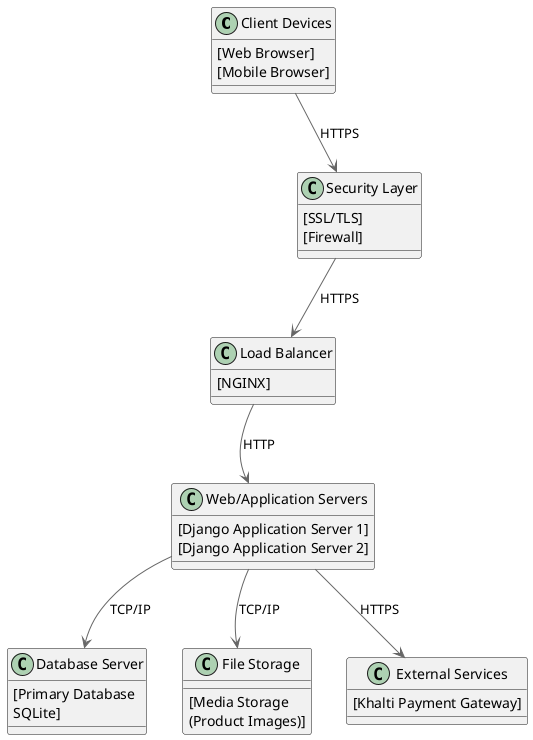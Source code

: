@startuml Hardware Architecture

skinparam backgroundColor white
skinparam handwritten false
skinparam monochrome false
skinparam shadowing false
skinparam defaultFontName Arial
skinparam ArrowColor #666666

!define RECTANGLE class

RECTANGLE "Client Devices" as client {
    [Web Browser]
    [Mobile Browser]
}

RECTANGLE "Load Balancer" as lb {
    [NGINX]
}

RECTANGLE "Web/Application Servers" as web {
    [Django Application Server 1]
    [Django Application Server 2]
}

RECTANGLE "Database Server" as db {
    [Primary Database\nSQLite]
}

RECTANGLE "File Storage" as storage {
    [Media Storage\n(Product Images)]
}

RECTANGLE "External Services" as external {
    [Khalti Payment Gateway]
}

RECTANGLE "Security Layer" as security {
    [SSL/TLS]
    [Firewall]
}

' Connections
client --> security : HTTPS
security --> lb : HTTPS
lb --> web : HTTP
web --> db : TCP/IP
web --> storage : TCP/IP
web --> external : HTTPS

' Layout hints
client -[hidden]-> lb
lb -[hidden]-> web
web -[hidden]-> db
web -[hidden]-> storage
web -[hidden]-> external

@enduml 